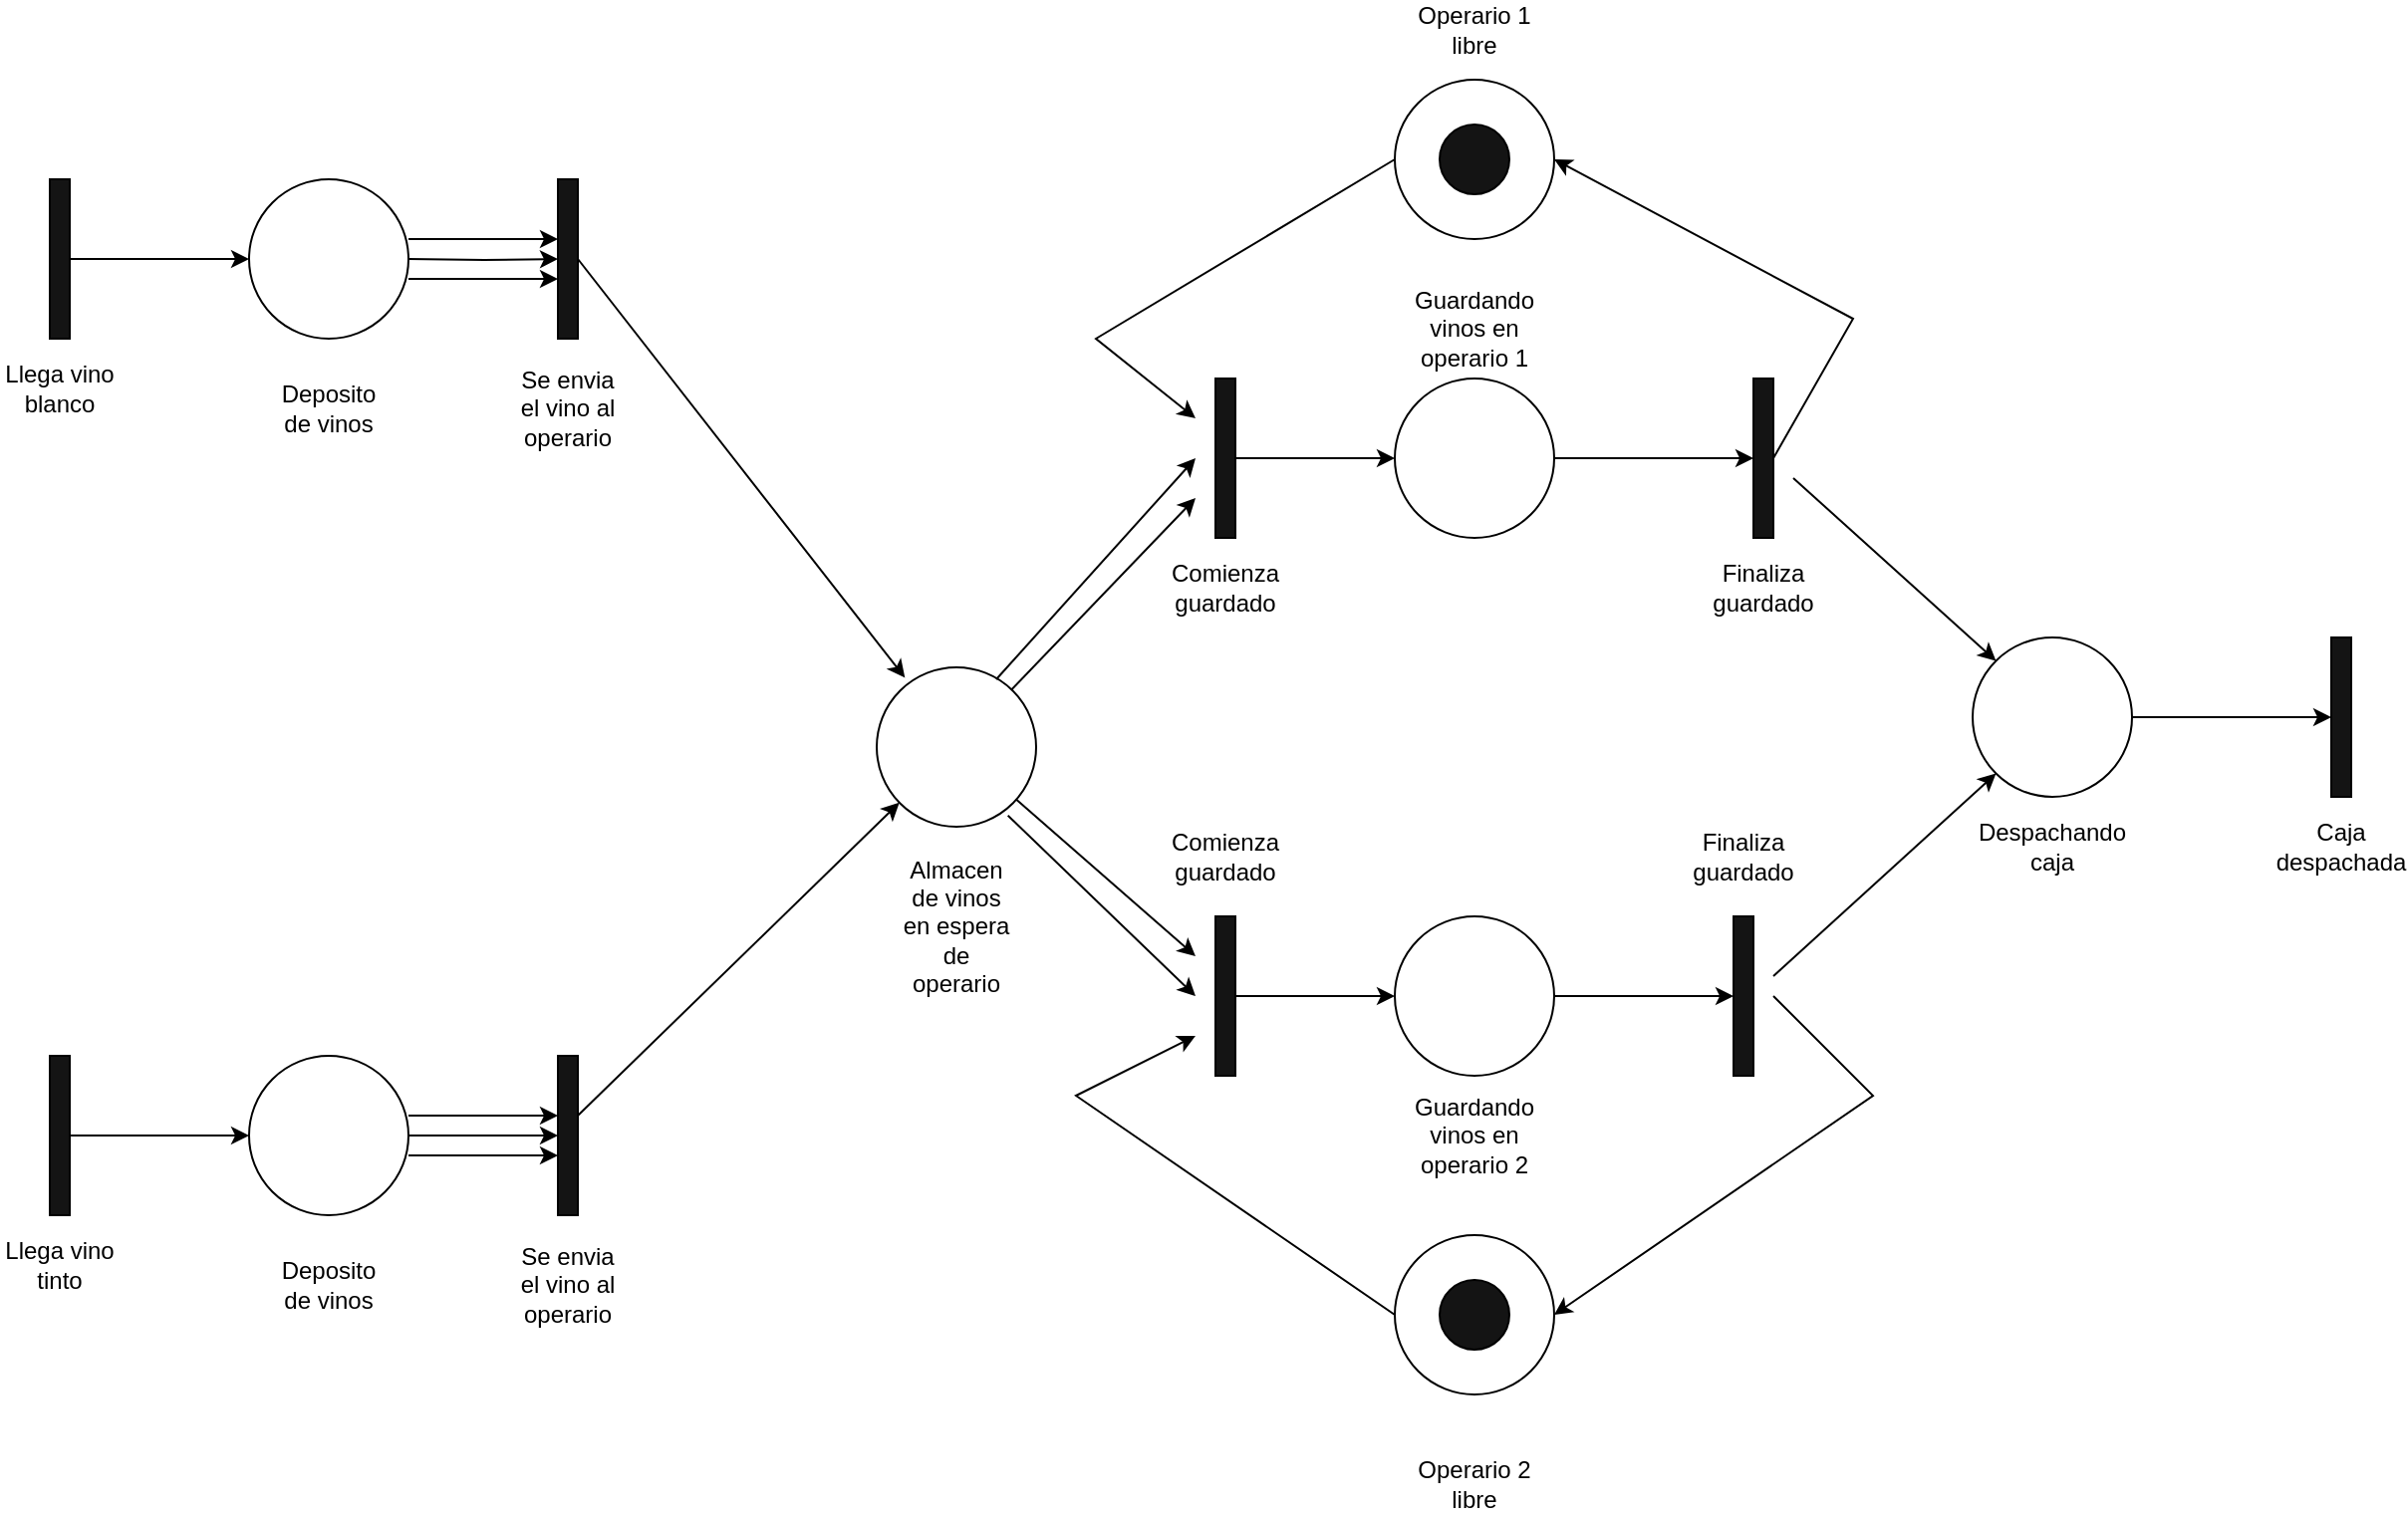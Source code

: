 <mxfile version="24.8.3">
  <diagram name="Page-1" id="L5yETP7GSh1OJhZzpPS1">
    <mxGraphModel dx="2206" dy="1189" grid="1" gridSize="10" guides="1" tooltips="1" connect="1" arrows="1" fold="1" page="1" pageScale="1" pageWidth="1400" pageHeight="850" math="0" shadow="0">
      <root>
        <mxCell id="0" />
        <mxCell id="1" parent="0" />
        <mxCell id="CpjFLnZGu2G8At4A_TET-2" value="" style="ellipse;whiteSpace=wrap;html=1;aspect=fixed;" vertex="1" parent="1">
          <mxGeometry x="255" y="100" width="80" height="80" as="geometry" />
        </mxCell>
        <mxCell id="CpjFLnZGu2G8At4A_TET-4" value="" style="edgeStyle=orthogonalEdgeStyle;rounded=0;orthogonalLoop=1;jettySize=auto;html=1;curved=0;" edge="1" parent="1" source="CpjFLnZGu2G8At4A_TET-3" target="CpjFLnZGu2G8At4A_TET-2">
          <mxGeometry relative="1" as="geometry" />
        </mxCell>
        <mxCell id="CpjFLnZGu2G8At4A_TET-3" value="" style="html=1;points=[[0,0,0,0,5],[0,1,0,0,-5],[1,0,0,0,5],[1,1,0,0,-5]];perimeter=orthogonalPerimeter;outlineConnect=0;targetShapes=umlLifeline;portConstraint=eastwest;newEdgeStyle={&quot;curved&quot;:0,&quot;rounded&quot;:0};fillColor=#141414;" vertex="1" parent="1">
          <mxGeometry x="155" y="100" width="10" height="80" as="geometry" />
        </mxCell>
        <mxCell id="CpjFLnZGu2G8At4A_TET-5" value="&lt;div&gt;Llega vino&lt;/div&gt;&lt;div&gt;blanco&lt;br&gt;&lt;/div&gt;" style="text;html=1;align=center;verticalAlign=middle;whiteSpace=wrap;rounded=0;" vertex="1" parent="1">
          <mxGeometry x="130" y="190" width="60" height="30" as="geometry" />
        </mxCell>
        <mxCell id="CpjFLnZGu2G8At4A_TET-14" value="" style="edgeStyle=orthogonalEdgeStyle;rounded=0;orthogonalLoop=1;jettySize=auto;html=1;" edge="1" parent="1" source="CpjFLnZGu2G8At4A_TET-6" target="CpjFLnZGu2G8At4A_TET-13">
          <mxGeometry relative="1" as="geometry" />
        </mxCell>
        <mxCell id="CpjFLnZGu2G8At4A_TET-6" value="" style="ellipse;whiteSpace=wrap;html=1;aspect=fixed;" vertex="1" parent="1">
          <mxGeometry x="255" y="540" width="80" height="80" as="geometry" />
        </mxCell>
        <mxCell id="CpjFLnZGu2G8At4A_TET-7" value="" style="edgeStyle=orthogonalEdgeStyle;rounded=0;orthogonalLoop=1;jettySize=auto;html=1;curved=0;" edge="1" parent="1" source="CpjFLnZGu2G8At4A_TET-8" target="CpjFLnZGu2G8At4A_TET-6">
          <mxGeometry relative="1" as="geometry" />
        </mxCell>
        <mxCell id="CpjFLnZGu2G8At4A_TET-8" value="" style="html=1;points=[[0,0,0,0,5],[0,1,0,0,-5],[1,0,0,0,5],[1,1,0,0,-5]];perimeter=orthogonalPerimeter;outlineConnect=0;targetShapes=umlLifeline;portConstraint=eastwest;newEdgeStyle={&quot;curved&quot;:0,&quot;rounded&quot;:0};fillColor=#141414;" vertex="1" parent="1">
          <mxGeometry x="155" y="540" width="10" height="80" as="geometry" />
        </mxCell>
        <mxCell id="CpjFLnZGu2G8At4A_TET-9" value="&lt;div&gt;Llega vino&lt;/div&gt;&lt;div&gt;tinto&lt;br&gt;&lt;/div&gt;" style="text;html=1;align=center;verticalAlign=middle;whiteSpace=wrap;rounded=0;" vertex="1" parent="1">
          <mxGeometry x="130" y="630" width="60" height="30" as="geometry" />
        </mxCell>
        <mxCell id="CpjFLnZGu2G8At4A_TET-10" value="&lt;div&gt;Deposito&lt;/div&gt;&lt;div&gt;de vinos&lt;br&gt;&lt;/div&gt;" style="text;html=1;align=center;verticalAlign=middle;whiteSpace=wrap;rounded=0;" vertex="1" parent="1">
          <mxGeometry x="265" y="200" width="60" height="30" as="geometry" />
        </mxCell>
        <mxCell id="CpjFLnZGu2G8At4A_TET-11" value="&lt;div&gt;Deposito&lt;/div&gt;&lt;div&gt;de vinos&lt;br&gt;&lt;/div&gt;" style="text;html=1;align=center;verticalAlign=middle;whiteSpace=wrap;rounded=0;" vertex="1" parent="1">
          <mxGeometry x="265" y="640" width="60" height="30" as="geometry" />
        </mxCell>
        <mxCell id="CpjFLnZGu2G8At4A_TET-12" value="" style="ellipse;whiteSpace=wrap;html=1;aspect=fixed;" vertex="1" parent="1">
          <mxGeometry x="570" y="345" width="80" height="80" as="geometry" />
        </mxCell>
        <mxCell id="CpjFLnZGu2G8At4A_TET-13" value="" style="html=1;points=[[0,0,0,0,5],[0,1,0,0,-5],[1,0,0,0,5],[1,1,0,0,-5]];perimeter=orthogonalPerimeter;outlineConnect=0;targetShapes=umlLifeline;portConstraint=eastwest;newEdgeStyle={&quot;curved&quot;:0,&quot;rounded&quot;:0};fillColor=#141414;" vertex="1" parent="1">
          <mxGeometry x="410" y="540" width="10" height="80" as="geometry" />
        </mxCell>
        <mxCell id="CpjFLnZGu2G8At4A_TET-15" value="&lt;div&gt;Se envia el vino al&lt;/div&gt;&lt;div&gt;operario&lt;br&gt;&lt;/div&gt;" style="text;html=1;align=center;verticalAlign=middle;whiteSpace=wrap;rounded=0;" vertex="1" parent="1">
          <mxGeometry x="385" y="640" width="60" height="30" as="geometry" />
        </mxCell>
        <mxCell id="CpjFLnZGu2G8At4A_TET-16" value="" style="edgeStyle=orthogonalEdgeStyle;rounded=0;orthogonalLoop=1;jettySize=auto;html=1;" edge="1" parent="1" target="CpjFLnZGu2G8At4A_TET-17">
          <mxGeometry relative="1" as="geometry">
            <mxPoint x="335" y="140" as="sourcePoint" />
          </mxGeometry>
        </mxCell>
        <mxCell id="CpjFLnZGu2G8At4A_TET-17" value="" style="html=1;points=[[0,0,0,0,5],[0,1,0,0,-5],[1,0,0,0,5],[1,1,0,0,-5]];perimeter=orthogonalPerimeter;outlineConnect=0;targetShapes=umlLifeline;portConstraint=eastwest;newEdgeStyle={&quot;curved&quot;:0,&quot;rounded&quot;:0};fillColor=#141414;" vertex="1" parent="1">
          <mxGeometry x="410" y="100" width="10" height="80" as="geometry" />
        </mxCell>
        <mxCell id="CpjFLnZGu2G8At4A_TET-18" value="&lt;div&gt;Se envia el vino al&lt;/div&gt;&lt;div&gt;operario&lt;br&gt;&lt;/div&gt;" style="text;html=1;align=center;verticalAlign=middle;whiteSpace=wrap;rounded=0;" vertex="1" parent="1">
          <mxGeometry x="385" y="200" width="60" height="30" as="geometry" />
        </mxCell>
        <mxCell id="CpjFLnZGu2G8At4A_TET-20" value="" style="endArrow=classic;html=1;rounded=0;exitX=1;exitY=1;exitDx=0;exitDy=-5;exitPerimeter=0;entryX=0.177;entryY=0.065;entryDx=0;entryDy=0;entryPerimeter=0;" edge="1" parent="1" target="CpjFLnZGu2G8At4A_TET-12">
          <mxGeometry width="50" height="50" relative="1" as="geometry">
            <mxPoint x="420" y="140" as="sourcePoint" />
            <mxPoint x="572" y="334" as="targetPoint" />
          </mxGeometry>
        </mxCell>
        <mxCell id="CpjFLnZGu2G8At4A_TET-23" value="" style="endArrow=classic;html=1;rounded=0;" edge="1" parent="1" target="CpjFLnZGu2G8At4A_TET-12">
          <mxGeometry width="50" height="50" relative="1" as="geometry">
            <mxPoint x="420" y="570" as="sourcePoint" />
            <mxPoint x="570" y="430" as="targetPoint" />
          </mxGeometry>
        </mxCell>
        <mxCell id="CpjFLnZGu2G8At4A_TET-25" value="&lt;div&gt;Almacen de vinos&lt;/div&gt;&lt;div&gt;en espera de operario&lt;br&gt;&lt;/div&gt;" style="text;html=1;align=center;verticalAlign=middle;whiteSpace=wrap;rounded=0;" vertex="1" parent="1">
          <mxGeometry x="580" y="460" width="60" height="30" as="geometry" />
        </mxCell>
        <mxCell id="CpjFLnZGu2G8At4A_TET-53" value="" style="edgeStyle=orthogonalEdgeStyle;rounded=0;orthogonalLoop=1;jettySize=auto;html=1;curved=0;" edge="1" parent="1" source="CpjFLnZGu2G8At4A_TET-26" target="CpjFLnZGu2G8At4A_TET-33">
          <mxGeometry relative="1" as="geometry" />
        </mxCell>
        <mxCell id="CpjFLnZGu2G8At4A_TET-26" value="" style="html=1;points=[[0,0,0,0,5],[0,1,0,0,-5],[1,0,0,0,5],[1,1,0,0,-5]];perimeter=orthogonalPerimeter;outlineConnect=0;targetShapes=umlLifeline;portConstraint=eastwest;newEdgeStyle={&quot;curved&quot;:0,&quot;rounded&quot;:0};fillColor=#141414;" vertex="1" parent="1">
          <mxGeometry x="740" y="200" width="10" height="80" as="geometry" />
        </mxCell>
        <mxCell id="CpjFLnZGu2G8At4A_TET-27" value="" style="edgeStyle=orthogonalEdgeStyle;rounded=0;orthogonalLoop=1;jettySize=auto;html=1;" edge="1" parent="1">
          <mxGeometry relative="1" as="geometry">
            <mxPoint x="335" y="590" as="sourcePoint" />
            <mxPoint x="410" y="590" as="targetPoint" />
          </mxGeometry>
        </mxCell>
        <mxCell id="CpjFLnZGu2G8At4A_TET-28" value="" style="edgeStyle=orthogonalEdgeStyle;rounded=0;orthogonalLoop=1;jettySize=auto;html=1;" edge="1" parent="1">
          <mxGeometry relative="1" as="geometry">
            <mxPoint x="335" y="570" as="sourcePoint" />
            <mxPoint x="410" y="570" as="targetPoint" />
          </mxGeometry>
        </mxCell>
        <mxCell id="CpjFLnZGu2G8At4A_TET-29" value="" style="edgeStyle=orthogonalEdgeStyle;rounded=0;orthogonalLoop=1;jettySize=auto;html=1;" edge="1" parent="1">
          <mxGeometry relative="1" as="geometry">
            <mxPoint x="335" y="130" as="sourcePoint" />
            <mxPoint x="410" y="130" as="targetPoint" />
          </mxGeometry>
        </mxCell>
        <mxCell id="CpjFLnZGu2G8At4A_TET-30" value="" style="edgeStyle=orthogonalEdgeStyle;rounded=0;orthogonalLoop=1;jettySize=auto;html=1;" edge="1" parent="1">
          <mxGeometry relative="1" as="geometry">
            <mxPoint x="335" y="150" as="sourcePoint" />
            <mxPoint x="410" y="150" as="targetPoint" />
          </mxGeometry>
        </mxCell>
        <mxCell id="CpjFLnZGu2G8At4A_TET-51" value="" style="edgeStyle=orthogonalEdgeStyle;rounded=0;orthogonalLoop=1;jettySize=auto;html=1;curved=0;" edge="1" parent="1" source="CpjFLnZGu2G8At4A_TET-31" target="CpjFLnZGu2G8At4A_TET-32">
          <mxGeometry relative="1" as="geometry" />
        </mxCell>
        <mxCell id="CpjFLnZGu2G8At4A_TET-31" value="" style="html=1;points=[[0,0,0,0,5],[0,1,0,0,-5],[1,0,0,0,5],[1,1,0,0,-5]];perimeter=orthogonalPerimeter;outlineConnect=0;targetShapes=umlLifeline;portConstraint=eastwest;newEdgeStyle={&quot;curved&quot;:0,&quot;rounded&quot;:0};fillColor=#141414;" vertex="1" parent="1">
          <mxGeometry x="740" y="470" width="10" height="80" as="geometry" />
        </mxCell>
        <mxCell id="CpjFLnZGu2G8At4A_TET-52" value="" style="edgeStyle=orthogonalEdgeStyle;rounded=0;orthogonalLoop=1;jettySize=auto;html=1;" edge="1" parent="1" source="CpjFLnZGu2G8At4A_TET-32" target="CpjFLnZGu2G8At4A_TET-34">
          <mxGeometry relative="1" as="geometry" />
        </mxCell>
        <mxCell id="CpjFLnZGu2G8At4A_TET-32" value="" style="ellipse;whiteSpace=wrap;html=1;aspect=fixed;" vertex="1" parent="1">
          <mxGeometry x="830" y="470" width="80" height="80" as="geometry" />
        </mxCell>
        <mxCell id="CpjFLnZGu2G8At4A_TET-76" value="" style="edgeStyle=orthogonalEdgeStyle;rounded=0;orthogonalLoop=1;jettySize=auto;html=1;" edge="1" parent="1" source="CpjFLnZGu2G8At4A_TET-33" target="CpjFLnZGu2G8At4A_TET-65">
          <mxGeometry relative="1" as="geometry" />
        </mxCell>
        <mxCell id="CpjFLnZGu2G8At4A_TET-33" value="" style="ellipse;whiteSpace=wrap;html=1;aspect=fixed;" vertex="1" parent="1">
          <mxGeometry x="830" y="200" width="80" height="80" as="geometry" />
        </mxCell>
        <mxCell id="CpjFLnZGu2G8At4A_TET-34" value="" style="html=1;points=[[0,0,0,0,5],[0,1,0,0,-5],[1,0,0,0,5],[1,1,0,0,-5]];perimeter=orthogonalPerimeter;outlineConnect=0;targetShapes=umlLifeline;portConstraint=eastwest;newEdgeStyle={&quot;curved&quot;:0,&quot;rounded&quot;:0};fillColor=#141414;" vertex="1" parent="1">
          <mxGeometry x="1000" y="470" width="10" height="80" as="geometry" />
        </mxCell>
        <mxCell id="CpjFLnZGu2G8At4A_TET-36" value="" style="endArrow=classic;html=1;rounded=0;exitX=0.75;exitY=0.075;exitDx=0;exitDy=0;exitPerimeter=0;" edge="1" parent="1" source="CpjFLnZGu2G8At4A_TET-12">
          <mxGeometry width="50" height="50" relative="1" as="geometry">
            <mxPoint x="980" y="320" as="sourcePoint" />
            <mxPoint x="730" y="240" as="targetPoint" />
          </mxGeometry>
        </mxCell>
        <mxCell id="CpjFLnZGu2G8At4A_TET-38" value="" style="endArrow=classic;html=1;rounded=0;exitX=0.823;exitY=0.93;exitDx=0;exitDy=0;exitPerimeter=0;" edge="1" parent="1" source="CpjFLnZGu2G8At4A_TET-12">
          <mxGeometry width="50" height="50" relative="1" as="geometry">
            <mxPoint x="640" y="361" as="sourcePoint" />
            <mxPoint x="730" y="510" as="targetPoint" />
          </mxGeometry>
        </mxCell>
        <mxCell id="CpjFLnZGu2G8At4A_TET-39" value="" style="ellipse;whiteSpace=wrap;html=1;aspect=fixed;" vertex="1" parent="1">
          <mxGeometry x="830" y="630" width="80" height="80" as="geometry" />
        </mxCell>
        <mxCell id="CpjFLnZGu2G8At4A_TET-40" value="" style="ellipse;whiteSpace=wrap;html=1;aspect=fixed;" vertex="1" parent="1">
          <mxGeometry x="830" y="50" width="80" height="80" as="geometry" />
        </mxCell>
        <mxCell id="CpjFLnZGu2G8At4A_TET-42" value="" style="endArrow=classic;html=1;rounded=0;entryX=1;entryY=0.5;entryDx=0;entryDy=0;" edge="1" parent="1" target="CpjFLnZGu2G8At4A_TET-40">
          <mxGeometry width="50" height="50" relative="1" as="geometry">
            <mxPoint x="1020" y="240" as="sourcePoint" />
            <mxPoint x="920" y="340" as="targetPoint" />
            <Array as="points">
              <mxPoint x="1060" y="170" />
            </Array>
          </mxGeometry>
        </mxCell>
        <mxCell id="CpjFLnZGu2G8At4A_TET-44" value="" style="endArrow=classic;html=1;rounded=0;exitX=0;exitY=0.5;exitDx=0;exitDy=0;" edge="1" parent="1" source="CpjFLnZGu2G8At4A_TET-40">
          <mxGeometry width="50" height="50" relative="1" as="geometry">
            <mxPoint x="870" y="390" as="sourcePoint" />
            <mxPoint x="730" y="220" as="targetPoint" />
            <Array as="points">
              <mxPoint x="680" y="180" />
            </Array>
          </mxGeometry>
        </mxCell>
        <mxCell id="CpjFLnZGu2G8At4A_TET-49" value="" style="endArrow=classic;html=1;rounded=0;entryX=1;entryY=0.5;entryDx=0;entryDy=0;" edge="1" parent="1" target="CpjFLnZGu2G8At4A_TET-39">
          <mxGeometry width="50" height="50" relative="1" as="geometry">
            <mxPoint x="1020" y="510" as="sourcePoint" />
            <mxPoint x="920" y="340" as="targetPoint" />
            <Array as="points">
              <mxPoint x="1070" y="560" />
            </Array>
          </mxGeometry>
        </mxCell>
        <mxCell id="CpjFLnZGu2G8At4A_TET-50" value="" style="endArrow=classic;html=1;rounded=0;exitX=0;exitY=0.5;exitDx=0;exitDy=0;" edge="1" parent="1" source="CpjFLnZGu2G8At4A_TET-39">
          <mxGeometry width="50" height="50" relative="1" as="geometry">
            <mxPoint x="870" y="390" as="sourcePoint" />
            <mxPoint x="730" y="530" as="targetPoint" />
            <Array as="points">
              <mxPoint x="670" y="560" />
            </Array>
          </mxGeometry>
        </mxCell>
        <mxCell id="CpjFLnZGu2G8At4A_TET-55" value="&lt;div&gt;Operario 2&lt;/div&gt;&lt;div&gt;libre&lt;br&gt;&lt;/div&gt;" style="text;html=1;align=center;verticalAlign=middle;whiteSpace=wrap;rounded=0;" vertex="1" parent="1">
          <mxGeometry x="840" y="740" width="60" height="30" as="geometry" />
        </mxCell>
        <mxCell id="CpjFLnZGu2G8At4A_TET-56" value="Guardando vinos en operario 2" style="text;html=1;align=center;verticalAlign=middle;whiteSpace=wrap;rounded=0;" vertex="1" parent="1">
          <mxGeometry x="840" y="565" width="60" height="30" as="geometry" />
        </mxCell>
        <mxCell id="CpjFLnZGu2G8At4A_TET-57" value="&lt;div&gt;Comienza&lt;/div&gt;&lt;div&gt;guardado&lt;br&gt;&lt;/div&gt;" style="text;html=1;align=center;verticalAlign=middle;whiteSpace=wrap;rounded=0;" vertex="1" parent="1">
          <mxGeometry x="715" y="425" width="60" height="30" as="geometry" />
        </mxCell>
        <mxCell id="CpjFLnZGu2G8At4A_TET-58" value="&lt;div&gt;Finaliza&lt;/div&gt;&lt;div&gt;guardado&lt;br&gt;&lt;/div&gt;" style="text;html=1;align=center;verticalAlign=middle;whiteSpace=wrap;rounded=0;" vertex="1" parent="1">
          <mxGeometry x="975" y="425" width="60" height="30" as="geometry" />
        </mxCell>
        <mxCell id="CpjFLnZGu2G8At4A_TET-61" value="&lt;div&gt;Operario 1&lt;/div&gt;&lt;div&gt;libre&lt;br&gt;&lt;/div&gt;" style="text;html=1;align=center;verticalAlign=middle;whiteSpace=wrap;rounded=0;" vertex="1" parent="1">
          <mxGeometry x="840" y="10" width="60" height="30" as="geometry" />
        </mxCell>
        <mxCell id="CpjFLnZGu2G8At4A_TET-62" value="Guardando vinos en operario 1" style="text;html=1;align=center;verticalAlign=middle;whiteSpace=wrap;rounded=0;" vertex="1" parent="1">
          <mxGeometry x="840" y="160" width="60" height="30" as="geometry" />
        </mxCell>
        <mxCell id="CpjFLnZGu2G8At4A_TET-63" value="&lt;div&gt;Comienza&lt;/div&gt;&lt;div&gt;guardado&lt;br&gt;&lt;/div&gt;" style="text;html=1;align=center;verticalAlign=middle;whiteSpace=wrap;rounded=0;" vertex="1" parent="1">
          <mxGeometry x="715" y="290" width="60" height="30" as="geometry" />
        </mxCell>
        <mxCell id="CpjFLnZGu2G8At4A_TET-64" value="&lt;div&gt;Finaliza&lt;/div&gt;&lt;div&gt;guardado&lt;br&gt;&lt;/div&gt;" style="text;html=1;align=center;verticalAlign=middle;whiteSpace=wrap;rounded=0;" vertex="1" parent="1">
          <mxGeometry x="985" y="290" width="60" height="30" as="geometry" />
        </mxCell>
        <mxCell id="CpjFLnZGu2G8At4A_TET-65" value="" style="html=1;points=[[0,0,0,0,5],[0,1,0,0,-5],[1,0,0,0,5],[1,1,0,0,-5]];perimeter=orthogonalPerimeter;outlineConnect=0;targetShapes=umlLifeline;portConstraint=eastwest;newEdgeStyle={&quot;curved&quot;:0,&quot;rounded&quot;:0};fillColor=#141414;" vertex="1" parent="1">
          <mxGeometry x="1010" y="200" width="10" height="80" as="geometry" />
        </mxCell>
        <mxCell id="CpjFLnZGu2G8At4A_TET-66" value="" style="ellipse;whiteSpace=wrap;html=1;aspect=fixed;" vertex="1" parent="1">
          <mxGeometry x="1120" y="330" width="80" height="80" as="geometry" />
        </mxCell>
        <mxCell id="CpjFLnZGu2G8At4A_TET-67" value="" style="endArrow=classic;html=1;rounded=0;entryX=0;entryY=1;entryDx=0;entryDy=0;" edge="1" parent="1" target="CpjFLnZGu2G8At4A_TET-66">
          <mxGeometry width="50" height="50" relative="1" as="geometry">
            <mxPoint x="1020" y="500" as="sourcePoint" />
            <mxPoint x="1130" y="360" as="targetPoint" />
          </mxGeometry>
        </mxCell>
        <mxCell id="CpjFLnZGu2G8At4A_TET-69" value="" style="endArrow=classic;html=1;rounded=0;entryX=0;entryY=0;entryDx=0;entryDy=0;" edge="1" parent="1" target="CpjFLnZGu2G8At4A_TET-66">
          <mxGeometry width="50" height="50" relative="1" as="geometry">
            <mxPoint x="1030" y="250" as="sourcePoint" />
            <mxPoint x="1130" y="360" as="targetPoint" />
          </mxGeometry>
        </mxCell>
        <mxCell id="CpjFLnZGu2G8At4A_TET-70" value="&lt;div&gt;Despachando&lt;/div&gt;&lt;div&gt;caja&lt;br&gt;&lt;/div&gt;" style="text;html=1;align=center;verticalAlign=middle;whiteSpace=wrap;rounded=0;" vertex="1" parent="1">
          <mxGeometry x="1130" y="420" width="60" height="30" as="geometry" />
        </mxCell>
        <mxCell id="CpjFLnZGu2G8At4A_TET-73" value="" style="html=1;points=[[0,0,0,0,5],[0,1,0,0,-5],[1,0,0,0,5],[1,1,0,0,-5]];perimeter=orthogonalPerimeter;outlineConnect=0;targetShapes=umlLifeline;portConstraint=eastwest;newEdgeStyle={&quot;curved&quot;:0,&quot;rounded&quot;:0};fillColor=#141414;" vertex="1" parent="1">
          <mxGeometry x="1300" y="330" width="10" height="80" as="geometry" />
        </mxCell>
        <mxCell id="CpjFLnZGu2G8At4A_TET-74" value="Caja despachada" style="text;html=1;align=center;verticalAlign=middle;whiteSpace=wrap;rounded=0;" vertex="1" parent="1">
          <mxGeometry x="1275" y="420" width="60" height="30" as="geometry" />
        </mxCell>
        <mxCell id="CpjFLnZGu2G8At4A_TET-75" value="" style="endArrow=classic;html=1;rounded=0;exitX=1;exitY=0.5;exitDx=0;exitDy=0;exitPerimeter=0;" edge="1" parent="1" source="CpjFLnZGu2G8At4A_TET-66" target="CpjFLnZGu2G8At4A_TET-73">
          <mxGeometry width="50" height="50" relative="1" as="geometry">
            <mxPoint x="1050" y="410" as="sourcePoint" />
            <mxPoint x="1100" y="360" as="targetPoint" />
          </mxGeometry>
        </mxCell>
        <mxCell id="CpjFLnZGu2G8At4A_TET-77" style="edgeStyle=orthogonalEdgeStyle;rounded=0;orthogonalLoop=1;jettySize=auto;html=1;exitX=0.5;exitY=1;exitDx=0;exitDy=0;" edge="1" parent="1" source="CpjFLnZGu2G8At4A_TET-64" target="CpjFLnZGu2G8At4A_TET-64">
          <mxGeometry relative="1" as="geometry" />
        </mxCell>
        <mxCell id="CpjFLnZGu2G8At4A_TET-78" value="" style="endArrow=classic;html=1;rounded=0;" edge="1" parent="1" source="CpjFLnZGu2G8At4A_TET-12">
          <mxGeometry width="50" height="50" relative="1" as="geometry">
            <mxPoint x="640" y="361" as="sourcePoint" />
            <mxPoint x="730" y="260" as="targetPoint" />
          </mxGeometry>
        </mxCell>
        <mxCell id="CpjFLnZGu2G8At4A_TET-79" value="" style="endArrow=classic;html=1;rounded=0;" edge="1" parent="1" source="CpjFLnZGu2G8At4A_TET-12">
          <mxGeometry width="50" height="50" relative="1" as="geometry">
            <mxPoint x="650" y="371" as="sourcePoint" />
            <mxPoint x="730" y="490" as="targetPoint" />
          </mxGeometry>
        </mxCell>
        <mxCell id="CpjFLnZGu2G8At4A_TET-80" value="" style="ellipse;whiteSpace=wrap;html=1;aspect=fixed;fillColor=#141414;" vertex="1" parent="1">
          <mxGeometry x="852.5" y="72.5" width="35" height="35" as="geometry" />
        </mxCell>
        <mxCell id="CpjFLnZGu2G8At4A_TET-82" value="" style="ellipse;whiteSpace=wrap;html=1;aspect=fixed;fillColor=#141414;" vertex="1" parent="1">
          <mxGeometry x="852.5" y="652.5" width="35" height="35" as="geometry" />
        </mxCell>
      </root>
    </mxGraphModel>
  </diagram>
</mxfile>
